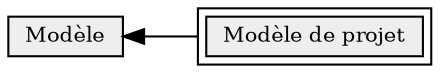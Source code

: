 digraph a {
size="8,20";
rankdir=LR;
node [height=0 style="filled", shape="box", font="Helvetica-Bold", fontsize="10", color="#00000"];
"Modèle" -> "Modèle_de_projet" [dir=back];
"Modèle" [URL="http://smw.learning-socle.org/index.php/Cat%C3%A9gorie:Mod%C3%A8le",peripheries=1,label="Modèle",fillcolor="#EEEEEE"];
"Modèle_de_projet" [URL="http://smw.learning-socle.org/index.php/Cat%C3%A9gorie:Mod%C3%A8le_de_projet",peripheries=2,label="Modèle de projet",fillcolor="#EEEEEE"];
}
